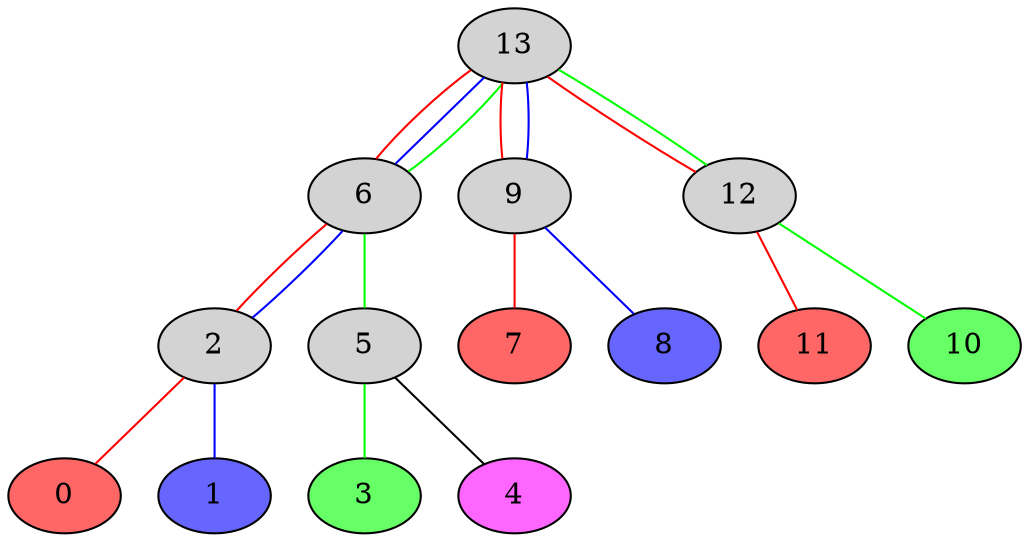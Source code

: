 digraph G {
        edge [arrowhead=none]
        node [style=filled]
        { node [fillcolor="#ff6666"] 0 7 11}
        { node [fillcolor="#6666ff"] 1 8 }
        { node [fillcolor="#66ff66"] 3 10 }
        { node [fillcolor="#ff66ff"] 4 }
        { edge [color="#ff0000"]
                2 -> 0
                6 -> 2
                13 -> 6
                9 -> 7
                13 -> 9
                12 -> 11
                13 -> 12
        }
        { edge [color="#0000ff"]
                2 -> 1
                6 -> 2
                13 -> 6
                9 -> 8
                13 -> 9
        }
        { edge [color="#00ff00"]
                5 -> 3
                6 -> 5
                13 -> 6
                12 -> 10
                13 -> 12
        }
        5 -> 4
}
